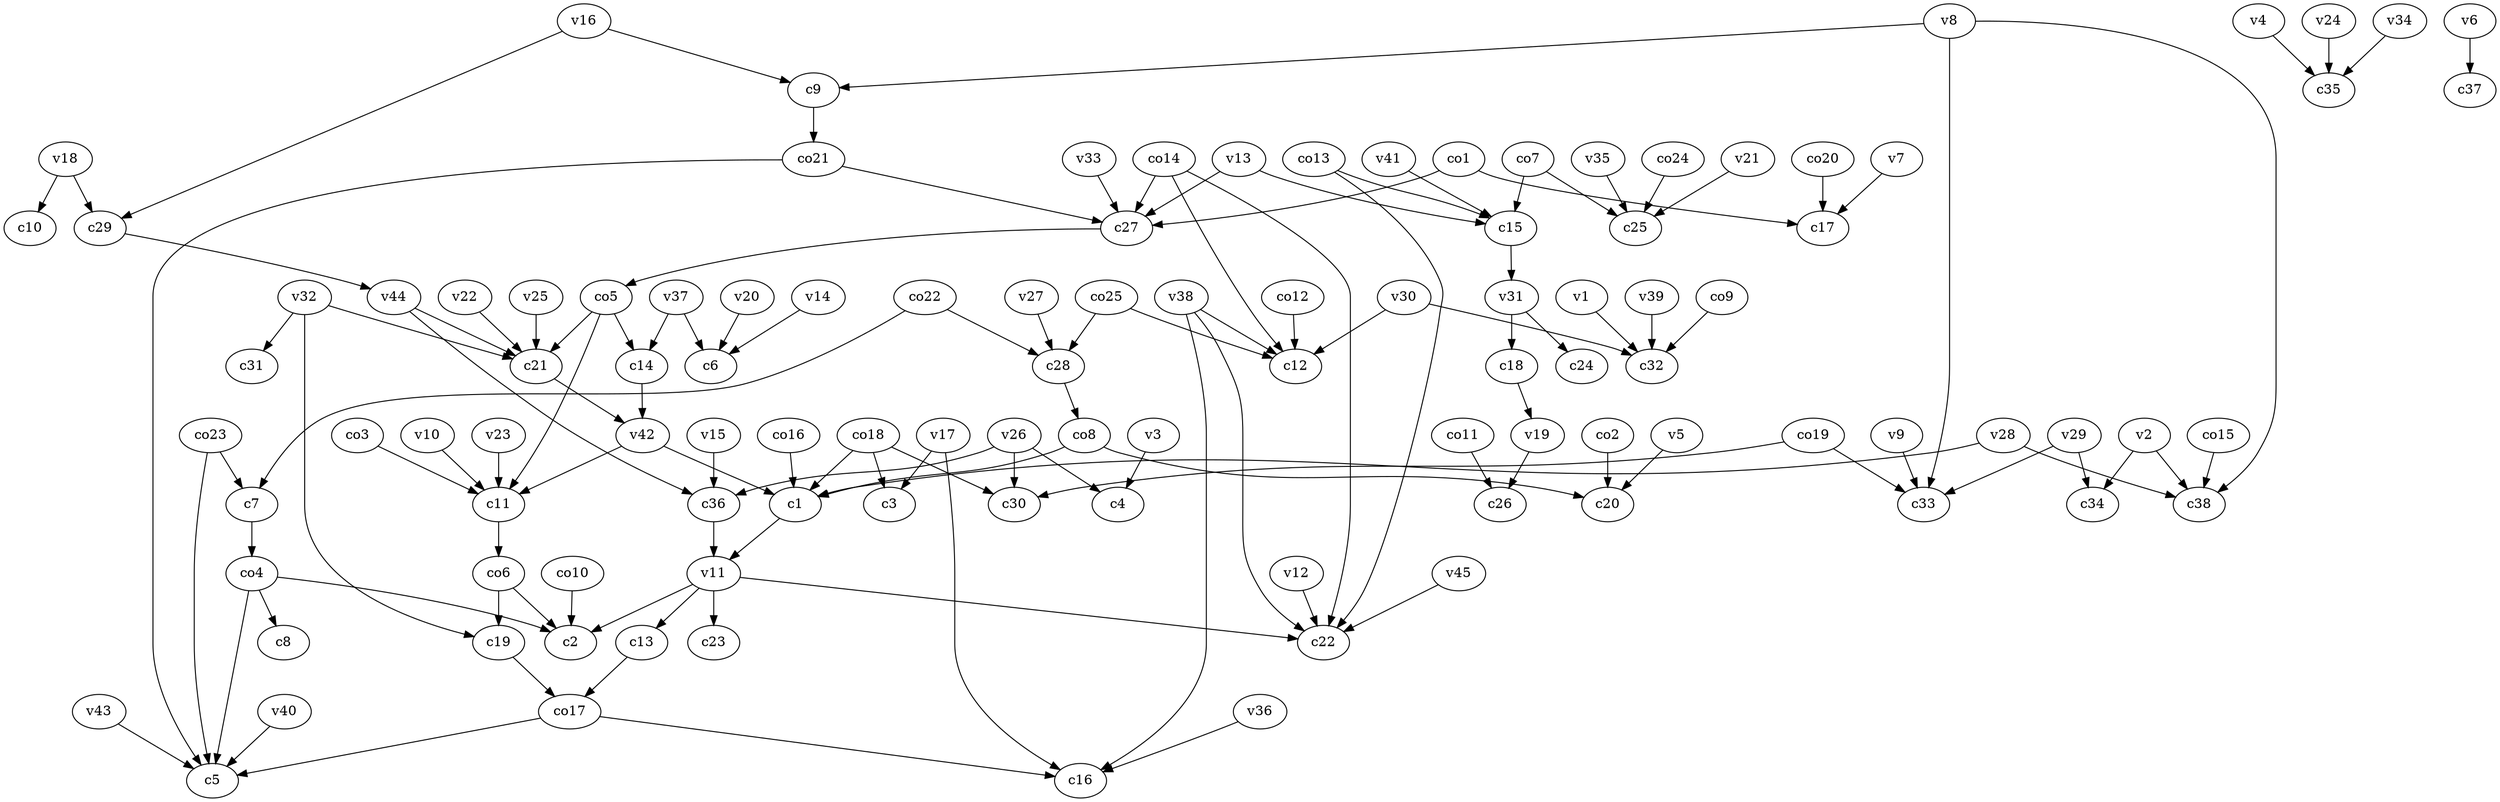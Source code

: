 strict digraph  {
c1;
c2;
c3;
c4;
c5;
c6;
c7;
c8;
c9;
c10;
c11;
c12;
c13;
c14;
c15;
c16;
c17;
c18;
c19;
c20;
c21;
c22;
c23;
c24;
c25;
c26;
c27;
c28;
c29;
c30;
c31;
c32;
c33;
c34;
c35;
c36;
c37;
c38;
v1;
v2;
v3;
v4;
v5;
v6;
v7;
v8;
v9;
v10;
v11;
v12;
v13;
v14;
v15;
v16;
v17;
v18;
v19;
v20;
v21;
v22;
v23;
v24;
v25;
v26;
v27;
v28;
v29;
v30;
v31;
v32;
v33;
v34;
v35;
v36;
v37;
v38;
v39;
v40;
v41;
v42;
v43;
v44;
v45;
co1;
co2;
co3;
co4;
co5;
co6;
co7;
co8;
co9;
co10;
co11;
co12;
co13;
co14;
co15;
co16;
co17;
co18;
co19;
co20;
co21;
co22;
co23;
co24;
co25;
c1 -> v11  [weight=1];
c7 -> co4  [weight=1];
c9 -> co21  [weight=1];
c11 -> co6  [weight=1];
c13 -> co17  [weight=1];
c14 -> v42  [weight=1];
c15 -> v31  [weight=1];
c18 -> v19  [weight=1];
c19 -> co17  [weight=1];
c21 -> v42  [weight=1];
c27 -> co5  [weight=1];
c28 -> co8  [weight=1];
c29 -> v44  [weight=1];
c36 -> v11  [weight=1];
v1 -> c32  [weight=1];
v2 -> c34  [weight=1];
v2 -> c38  [weight=1];
v3 -> c4  [weight=1];
v4 -> c35  [weight=1];
v5 -> c20  [weight=1];
v6 -> c37  [weight=1];
v7 -> c17  [weight=1];
v8 -> c9  [weight=1];
v8 -> c33  [weight=1];
v8 -> c38  [weight=1];
v9 -> c33  [weight=1];
v10 -> c11  [weight=1];
v11 -> c23  [weight=1];
v11 -> c2  [weight=1];
v11 -> c22  [weight=1];
v11 -> c13  [weight=1];
v12 -> c22  [weight=1];
v13 -> c15  [weight=1];
v13 -> c27  [weight=1];
v14 -> c6  [weight=1];
v15 -> c36  [weight=1];
v16 -> c29  [weight=1];
v16 -> c9  [weight=1];
v17 -> c16  [weight=1];
v17 -> c3  [weight=1];
v18 -> c29  [weight=1];
v18 -> c10  [weight=1];
v19 -> c26  [weight=1];
v20 -> c6  [weight=1];
v21 -> c25  [weight=1];
v22 -> c21  [weight=1];
v23 -> c11  [weight=1];
v24 -> c35  [weight=1];
v25 -> c21  [weight=1];
v26 -> c30  [weight=1];
v26 -> c4  [weight=1];
v26 -> c36  [weight=1];
v27 -> c28  [weight=1];
v28 -> c1  [weight=1];
v28 -> c38  [weight=1];
v29 -> c34  [weight=1];
v29 -> c33  [weight=1];
v30 -> c12  [weight=1];
v30 -> c32  [weight=1];
v31 -> c24  [weight=1];
v31 -> c18  [weight=1];
v32 -> c31  [weight=1];
v32 -> c19  [weight=1];
v32 -> c21  [weight=1];
v33 -> c27  [weight=1];
v34 -> c35  [weight=1];
v35 -> c25  [weight=1];
v36 -> c16  [weight=1];
v37 -> c6  [weight=1];
v37 -> c14  [weight=1];
v38 -> c16  [weight=1];
v38 -> c12  [weight=1];
v38 -> c22  [weight=1];
v39 -> c32  [weight=1];
v40 -> c5  [weight=1];
v41 -> c15  [weight=1];
v42 -> c11  [weight=1];
v42 -> c1  [weight=1];
v43 -> c5  [weight=1];
v44 -> c21  [weight=1];
v44 -> c36  [weight=1];
v45 -> c22  [weight=1];
co1 -> c27  [weight=1];
co1 -> c17  [weight=1];
co2 -> c20  [weight=1];
co3 -> c11  [weight=1];
co4 -> c2  [weight=1];
co4 -> c8  [weight=1];
co4 -> c5  [weight=1];
co5 -> c21  [weight=1];
co5 -> c14  [weight=1];
co5 -> c11  [weight=1];
co6 -> c19  [weight=1];
co6 -> c2  [weight=1];
co7 -> c25  [weight=1];
co7 -> c15  [weight=1];
co8 -> c1  [weight=1];
co8 -> c20  [weight=1];
co9 -> c32  [weight=1];
co10 -> c2  [weight=1];
co11 -> c26  [weight=1];
co12 -> c12  [weight=1];
co13 -> c22  [weight=1];
co13 -> c15  [weight=1];
co14 -> c27  [weight=1];
co14 -> c22  [weight=1];
co14 -> c12  [weight=1];
co15 -> c38  [weight=1];
co16 -> c1  [weight=1];
co17 -> c5  [weight=1];
co17 -> c16  [weight=1];
co18 -> c3  [weight=1];
co18 -> c1  [weight=1];
co18 -> c30  [weight=1];
co19 -> c33  [weight=1];
co19 -> c30  [weight=1];
co20 -> c17  [weight=1];
co21 -> c5  [weight=1];
co21 -> c27  [weight=1];
co22 -> c28  [weight=1];
co22 -> c7  [weight=1];
co23 -> c7  [weight=1];
co23 -> c5  [weight=1];
co24 -> c25  [weight=1];
co25 -> c12  [weight=1];
co25 -> c28  [weight=1];
}
